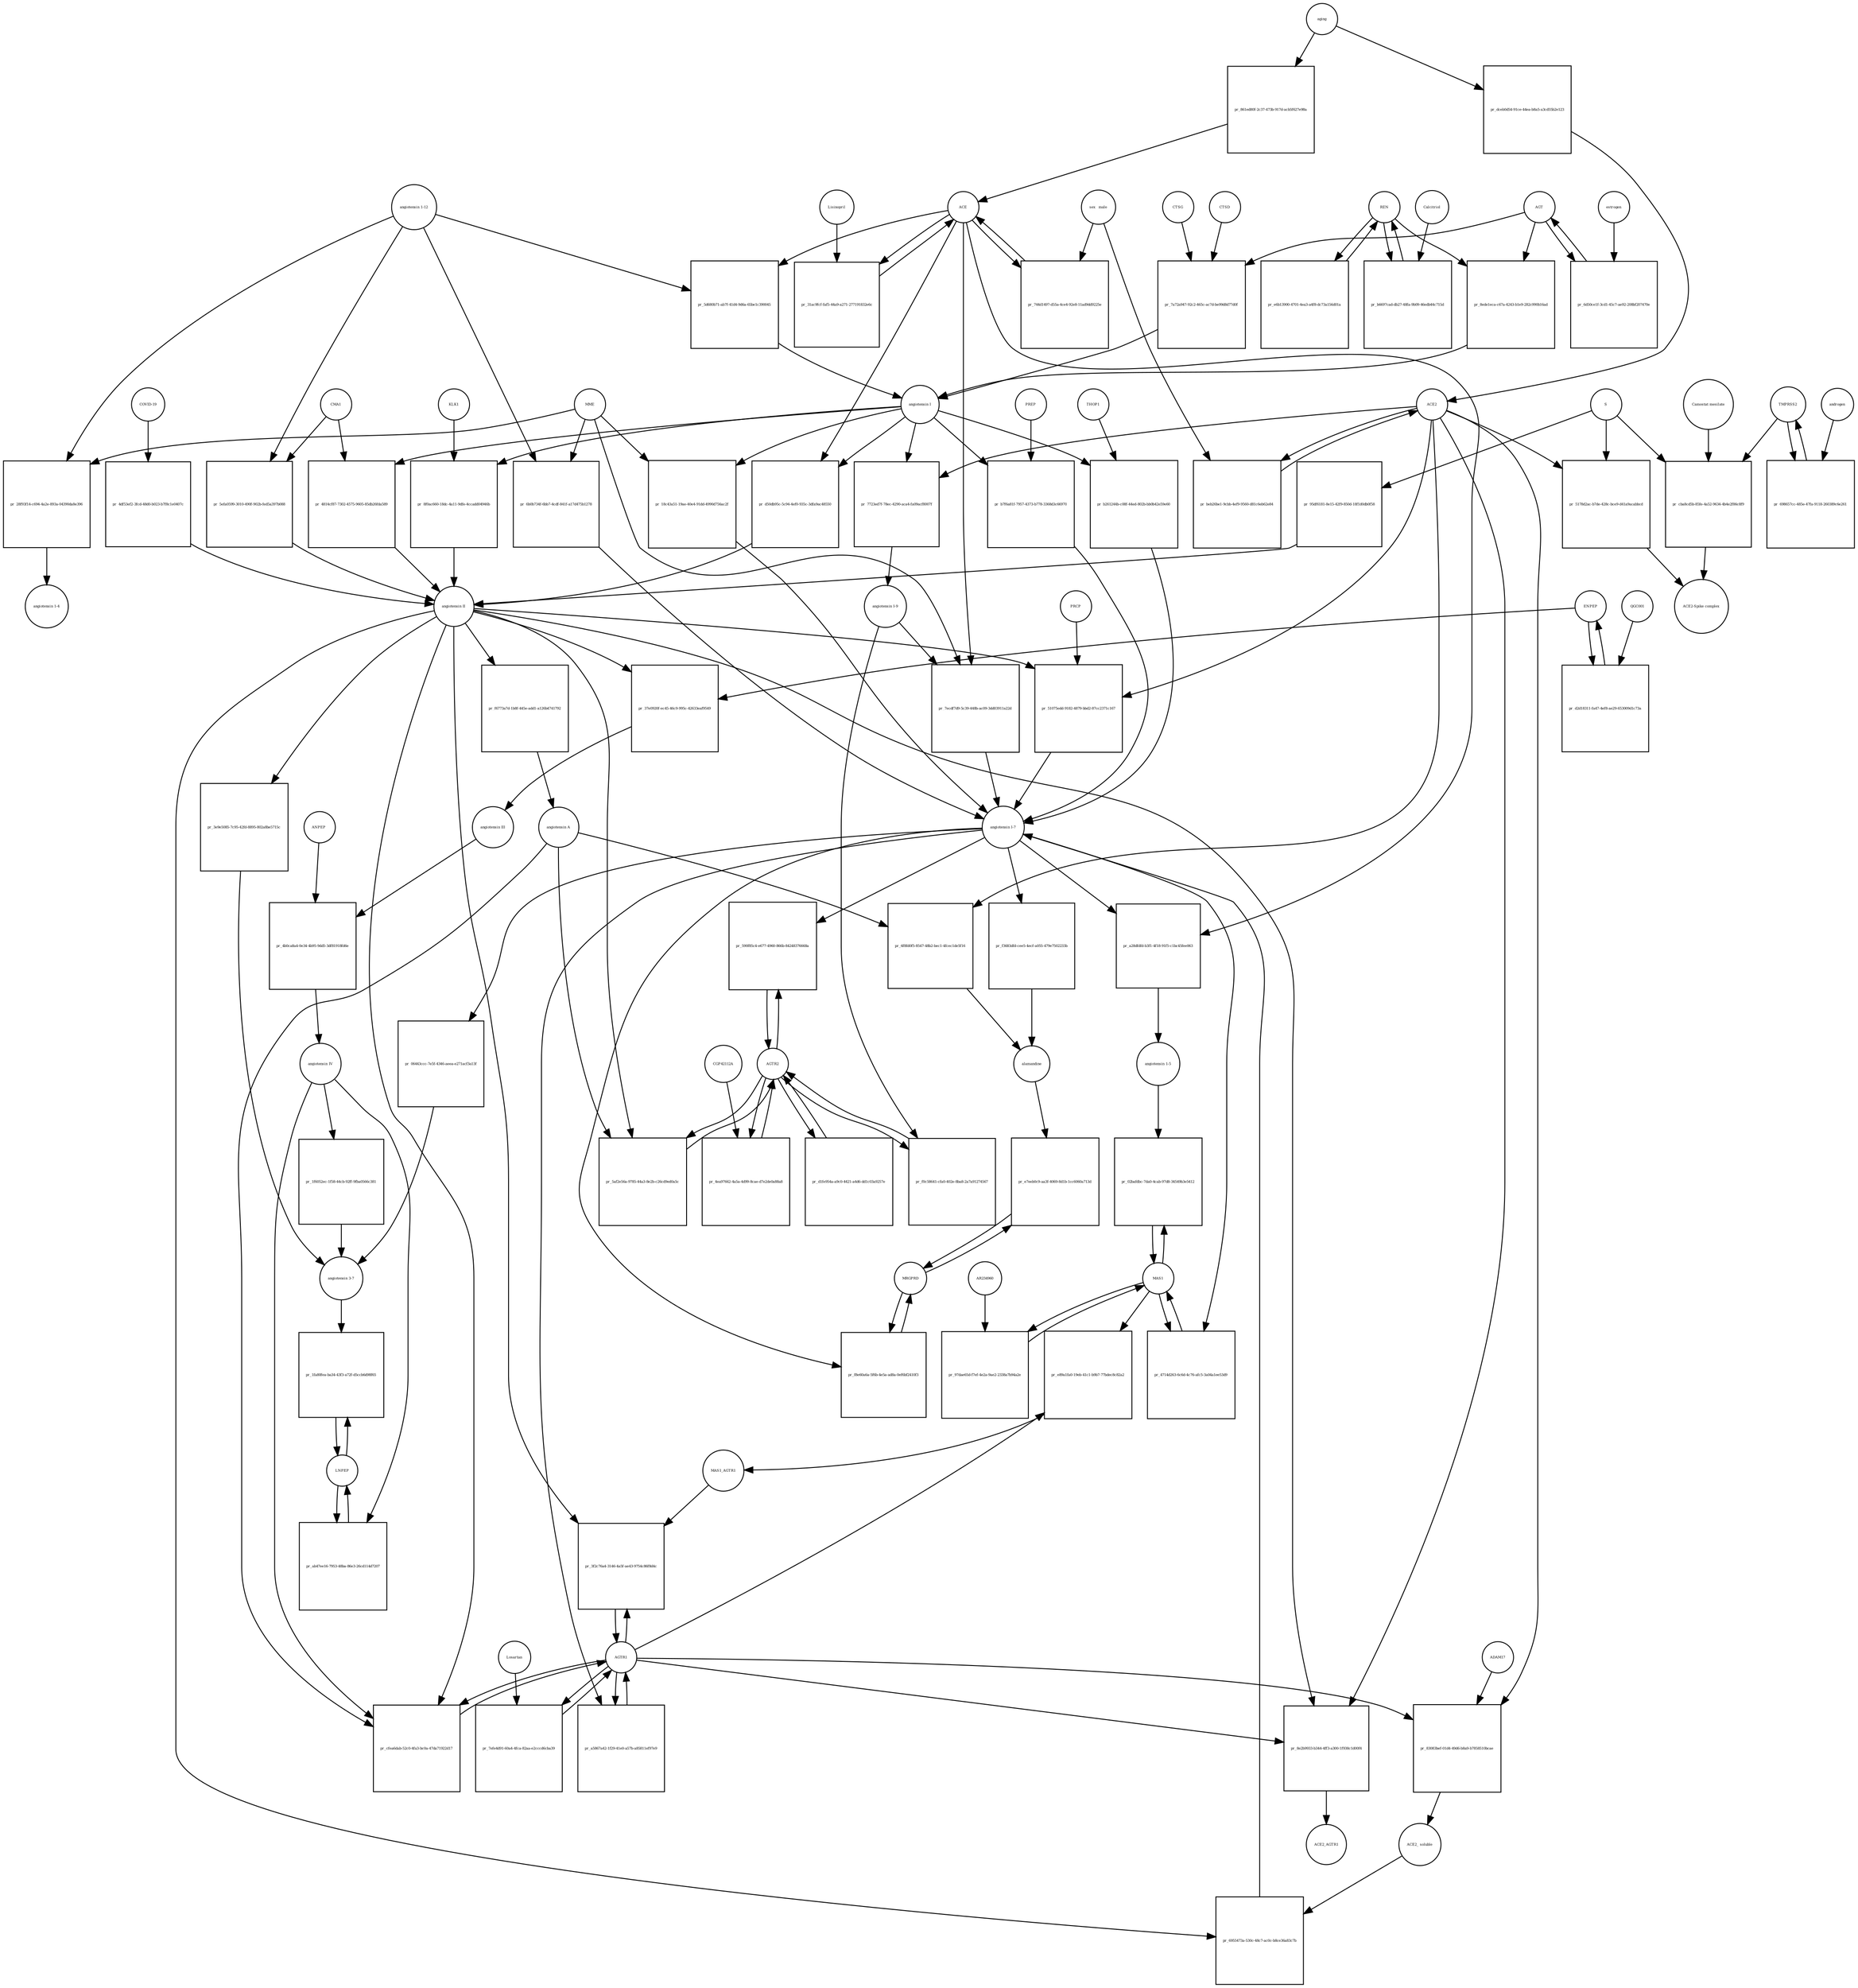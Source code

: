 strict digraph  {
"angiotensin I" [annotation="urn_miriam_obo.chebi_CHEBI%3A2718", bipartite=0, cls="simple chemical", fontsize=4, label="angiotensin I", shape=circle];
"pr_d50db95c-5c94-4ef0-935c-3dfa9ac48550" [annotation="", bipartite=1, cls=process, fontsize=4, label="pr_d50db95c-5c94-4ef0-935c-3dfa9ac48550", shape=square];
"angiotensin II" [annotation="urn_miriam_obo.chebi_CHEBI%3A2718", bipartite=0, cls="simple chemical", fontsize=4, label="angiotensin II", shape=circle];
ACE [annotation="urn_miriam_hgnc_HGNC%3A2707", bipartite=0, cls=macromolecule, fontsize=4, label=ACE, shape=circle];
"pr_7723ed7f-78ec-4290-aca4-fa09acf8007f" [annotation="", bipartite=1, cls=process, fontsize=4, label="pr_7723ed7f-78ec-4290-aca4-fa09acf8007f", shape=square];
"angiotensin I-9" [annotation="urn_miriam_obo.chebi_CHEBI%3A80128", bipartite=0, cls="simple chemical", fontsize=4, label="angiotensin I-9", shape=circle];
ACE2 [annotation="urn_miriam_hgnc_HGNC%3A13557", bipartite=0, cls=macromolecule, fontsize=4, label=ACE2, shape=circle];
"pr_7ecdf7d9-5c39-448b-ac09-3dd03911a22d" [annotation="", bipartite=1, cls=process, fontsize=4, label="pr_7ecdf7d9-5c39-448b-ac09-3dd03911a22d", shape=square];
"angiotensin I-7" [annotation="urn_miriam_obo.chebi_CHEBI%3A55438", bipartite=0, cls="simple chemical", fontsize=4, label="angiotensin I-7", shape=circle];
MME [annotation="urn_miriam_hgnc_HGNC%3A7154", bipartite=0, cls=macromolecule, fontsize=4, label=MME, shape=circle];
"pr_51075edd-9182-4879-bbd2-87cc2371c167" [annotation="", bipartite=1, cls=process, fontsize=4, label="pr_51075edd-9182-4879-bbd2-87cc2371c167", shape=square];
PRCP [annotation="urn_miriam_hgnc_HGNC%3A9344", bipartite=0, cls=macromolecule, fontsize=4, label=PRCP, shape=circle];
"pr_a28dfdfd-b3f1-4f18-91f5-c1bc45fee063" [annotation="", bipartite=1, cls=process, fontsize=4, label="pr_a28dfdfd-b3f1-4f18-91f5-c1bc45fee063", shape=square];
"angiotensin 1-5" [annotation="urn_miriam_obo.chebi_CHEBI%3A80129", bipartite=0, cls="simple chemical", fontsize=4, label="angiotensin 1-5", shape=circle];
REN [annotation="urn_miriam_hgnc_HGNC%3A9958", bipartite=0, cls=macromolecule, fontsize=4, label=REN, shape=circle];
"pr_b6697cad-db27-48fa-9b09-46edb44c715d" [annotation="", bipartite=1, cls="omitted process", fontsize=4, label="pr_b6697cad-db27-48fa-9b09-46edb44c715d", shape=square];
Calcitriol [annotation="urn_miriam_obo.chebi_CHEBI%3A17823", bipartite=0, cls="simple chemical", fontsize=4, label=Calcitriol, shape=circle];
AGT [annotation="urn_miriam_hgnc_HGNC%3A333", bipartite=0, cls=macromolecule, fontsize=4, label=AGT, shape=circle];
"pr_8ede1eca-c67a-4243-b1e9-282c990b16ad" [annotation="", bipartite=1, cls=process, fontsize=4, label="pr_8ede1eca-c67a-4243-b1e9-282c990b16ad", shape=square];
"pr_18c43a51-19ae-40e4-91dd-4990d756ac2f" [annotation="", bipartite=1, cls=process, fontsize=4, label="pr_18c43a51-19ae-40e4-91dd-4990d756ac2f", shape=square];
MAS1 [annotation="urn_miriam_hgnc_HGNC%3A6899", bipartite=0, cls=macromolecule, fontsize=4, label=MAS1, shape=circle];
"pr_02bafdbc-7da0-4cab-97d8-34549b3e5412" [annotation="", bipartite=1, cls=process, fontsize=4, label="pr_02bafdbc-7da0-4cab-97d8-34549b3e5412", shape=square];
"pr_f3683dfd-cee5-4ecf-a055-479e7502233b" [annotation="", bipartite=1, cls=process, fontsize=4, label="pr_f3683dfd-cee5-4ecf-a055-479e7502233b", shape=square];
alamandine [annotation="", bipartite=0, cls="simple chemical", fontsize=4, label=alamandine, shape=circle];
"pr_f6773a7d-1b8f-445e-add1-a126b4741792" [annotation="", bipartite=1, cls=process, fontsize=4, label="pr_f6773a7d-1b8f-445e-add1-a126b4741792", shape=square];
"angiotensin A" [annotation="urn_miriam_kegg.compound_C20970", bipartite=0, cls="simple chemical", fontsize=4, label="angiotensin A", shape=circle];
"pr_6f8fd0f5-8547-48b2-bec1-4fcec1de5f16" [annotation="", bipartite=1, cls=process, fontsize=4, label="pr_6f8fd0f5-8547-48b2-bec1-4fcec1de5f16", shape=square];
"pr_37e0920f-ec45-46c9-995c-42633eaf9549" [annotation="", bipartite=1, cls=process, fontsize=4, label="pr_37e0920f-ec45-46c9-995c-42633eaf9549", shape=square];
"angiotensin III" [annotation="urn_miriam_obo.chebi_CHEBI%3A89666", bipartite=0, cls="simple chemical", fontsize=4, label="angiotensin III", shape=circle];
ENPEP [annotation="", bipartite=0, cls=macromolecule, fontsize=4, label=ENPEP, shape=circle];
"pr_4b0ca8a4-0e34-4b95-9dd5-3df81918fd6e" [annotation="", bipartite=1, cls=process, fontsize=4, label="pr_4b0ca8a4-0e34-4b95-9dd5-3df81918fd6e", shape=square];
"angiotensin IV" [annotation="urn_miriam_pubmed_32333398|urn_miriam_obo.chebi_CHEBI%3A80127", bipartite=0, cls="simple chemical", fontsize=4, label="angiotensin IV", shape=circle];
"ANPEP " [annotation="urn_miriam_hgnc_HGNC%3A500", bipartite=0, cls=macromolecule, fontsize=4, label="ANPEP ", shape=circle];
AGTR2 [annotation="urn_miriam_hgnc_HGNC%3A338", bipartite=0, cls=macromolecule, fontsize=4, label=AGTR2, shape=circle];
"pr_4ea97662-4a5a-4d99-8cae-d7e2de0a88a8" [annotation="", bipartite=1, cls=process, fontsize=4, label="pr_4ea97662-4a5a-4d99-8cae-d7e2de0a88a8", shape=square];
CGP42112A [annotation="urn_miriam_obo.chebi_CHEBI%3A147302", bipartite=0, cls="simple chemical", fontsize=4, label=CGP42112A, shape=circle];
"pr_e6b13900-4701-4ea3-a4f8-dc73a156d01a" [annotation="", bipartite=1, cls=process, fontsize=4, label="pr_e6b13900-4701-4ea3-a4f8-dc73a156d01a", shape=square];
"pr_83083bef-01d4-49d6-b8a9-b7858510bcae" [annotation="", bipartite=1, cls=process, fontsize=4, label="pr_83083bef-01d4-49d6-b8a9-b7858510bcae", shape=square];
"ACE2_ soluble" [annotation="urn_miriam_hgnc.symbol_ACE2", bipartite=0, cls=macromolecule, fontsize=4, label="ACE2_ soluble", shape=circle];
ADAM17 [annotation="urn_miriam_hgnc_HGNC%3A195", bipartite=0, cls=macromolecule, fontsize=4, label=ADAM17, shape=circle];
AGTR1 [annotation="urn_miriam_hgnc_HGNC%3A336", bipartite=0, cls=macromolecule, fontsize=4, label=AGTR1, shape=circle];
"pr_5af2e56a-9785-44a3-8e2b-c26cd9ed0a5c" [annotation="", bipartite=1, cls=process, fontsize=4, label="pr_5af2e56a-9785-44a3-8e2b-c26cd9ed0a5c", shape=square];
"pr_dceb0d54-91ce-44ea-b8a5-a3cd55b2e123" [annotation="", bipartite=1, cls=process, fontsize=4, label="pr_dceb0d54-91ce-44ea-b8a5-a3cd55b2e123", shape=square];
aging [annotation="urn_miriam_obo.go_GO%3A0007568", bipartite=0, cls=phenotype, fontsize=4, label=aging, shape=circle];
MRGPRD [annotation="urn_miriam_hgnc_HGNC%3A29626", bipartite=0, cls=macromolecule, fontsize=4, label=MRGPRD, shape=circle];
"pr_e7eeb0c9-aa3f-4069-8d1b-1cc6060a713d" [annotation="", bipartite=1, cls=process, fontsize=4, label="pr_e7eeb0c9-aa3f-4069-8d1b-1cc6060a713d", shape=square];
"pr_6955473a-530c-48c7-ac0c-b8ce36a83c7b" [annotation="", bipartite=1, cls=process, fontsize=4, label="pr_6955473a-530c-48c7-ac0c-b8ce36a83c7b", shape=square];
"pr_861ed80f-2c37-473b-917d-acb5f627e98a" [annotation="", bipartite=1, cls=process, fontsize=4, label="pr_861ed80f-2c37-473b-917d-acb5f627e98a", shape=square];
"pr_beb26be1-9cbb-4ef9-9560-d81c6eb62e84" [annotation="", bipartite=1, cls=process, fontsize=4, label="pr_beb26be1-9cbb-4ef9-9560-d81c6eb62e84", shape=square];
"sex_ male" [annotation=urn_miriam_mesh_D008297, bipartite=0, cls=phenotype, fontsize=4, label="sex_ male", shape=circle];
"pr_95df6181-8e15-42f9-850d-18f1d0db0f58" [annotation="", bipartite=1, cls=process, fontsize=4, label="pr_95df6181-8e15-42f9-850d-18f1d0db0f58", shape=square];
S [annotation="urn_miriam_uniprot_P0DTC2|urn_miriam_uniprot_P59594", bipartite=0, cls=macromolecule, fontsize=4, label=S, shape=circle];
"pr_744d1497-d55a-4ce4-92e8-11ad9dd9225e" [annotation="", bipartite=1, cls=process, fontsize=4, label="pr_744d1497-d55a-4ce4-92e8-11ad9dd9225e", shape=square];
"pr_cfea6dab-52c0-4fa3-bc0a-47da71922d17" [annotation="", bipartite=1, cls=process, fontsize=4, label="pr_cfea6dab-52c0-4fa3-bc0a-47da71922d17", shape=square];
"pr_8e2b9933-b344-4ff3-a300-1f938c1d00f4" [annotation="", bipartite=1, cls=process, fontsize=4, label="pr_8e2b9933-b344-4ff3-a300-1f938c1d00f4", shape=square];
ACE2_AGTR1 [annotation=urn_miriam_pubmed_25225202, bipartite=0, cls=complex, fontsize=4, label=ACE2_AGTR1, shape=circle];
"pr_5178d2ac-b7de-428c-bce9-d41a9acabbcd" [annotation="", bipartite=1, cls=process, fontsize=4, label="pr_5178d2ac-b7de-428c-bce9-d41a9acabbcd", shape=square];
"ACE2-Spike complex" [annotation=urn_miriam_pubmed_32275855, bipartite=0, cls=complex, fontsize=4, label="ACE2-Spike complex", shape=circle];
"pr_4df53ef2-3fcd-48d0-b023-b7f8c1e0407c" [annotation="", bipartite=1, cls=process, fontsize=4, label="pr_4df53ef2-3fcd-48d0-b023-b7f8c1e0407c", shape=square];
"COVID-19" [annotation="urn_miriam_taxonomy_2697049|urn_miriam_mesh_C000657245", bipartite=0, cls=phenotype, fontsize=4, label="COVID-19", shape=circle];
"angiotensin 1-12" [annotation=urn_miriam_pubmed_27465904, bipartite=0, cls="simple chemical", fontsize=4, label="angiotensin 1-12", shape=circle];
"pr_5efa0599-3010-490f-902b-fed5a397b088" [annotation="", bipartite=1, cls=process, fontsize=4, label="pr_5efa0599-3010-490f-902b-fed5a397b088", shape=square];
CMA1 [annotation="urn_miriam_hgnc_HGNC%3A2097", bipartite=0, cls=macromolecule, fontsize=4, label=CMA1, shape=circle];
TMPRSS2 [annotation="urn_miriam_hgnc_HGNC%3A11876", bipartite=0, cls=macromolecule, fontsize=4, label=TMPRSS2, shape=circle];
"pr_698657cc-485e-47fa-9118-260389c6e261" [annotation="", bipartite=1, cls="omitted process", fontsize=4, label="pr_698657cc-485e-47fa-9118-260389c6e261", shape=square];
androgen [annotation="urn_miriam_obo.chebi_CHEBI%3A50113", bipartite=0, cls="simple chemical", fontsize=4, label=androgen, shape=circle];
"pr_6d50ce1f-3cd1-45c7-ae92-208bf207470e" [annotation="", bipartite=1, cls="omitted process", fontsize=4, label="pr_6d50ce1f-3cd1-45c7-ae92-208bf207470e", shape=square];
estrogen [annotation="urn_miriam_obo.chebi_CHEBI%3A50114", bipartite=0, cls="simple chemical", fontsize=4, label=estrogen, shape=circle];
"pr_28f93f14-c694-4a2e-893a-04390da8e396" [annotation="", bipartite=1, cls=process, fontsize=4, label="pr_28f93f14-c694-4a2e-893a-04390da8e396", shape=square];
"angiotensin 1-4" [annotation=urn_miriam_pubmed_22490446, bipartite=0, cls="simple chemical", fontsize=4, label="angiotensin 1-4", shape=circle];
"pr_e89a1fa0-19eb-41c1-b9b7-77bdec8c82a2" [annotation="", bipartite=1, cls=process, fontsize=4, label="pr_e89a1fa0-19eb-41c1-b9b7-77bdec8c82a2", shape=square];
MAS1_AGTR1 [annotation=urn_miriam_pubmed_15809376, bipartite=0, cls=complex, fontsize=4, label=MAS1_AGTR1, shape=circle];
"pr_3f2c76a4-3146-4a5f-ae43-9754c86f8d4c" [annotation="", bipartite=1, cls=process, fontsize=4, label="pr_3f2c76a4-3146-4a5f-ae43-9754c86f8d4c", shape=square];
"pr_31ac9fcf-faf5-44a9-a271-277191832e6c" [annotation="", bipartite=1, cls=process, fontsize=4, label="pr_31ac9fcf-faf5-44a9-a271-277191832e6c", shape=square];
Lisinopril [annotation="urn_miriam_obo.chebi_CHEBI%3A43755", bipartite=0, cls="simple chemical", fontsize=4, label=Lisinopril, shape=circle];
"pr_5d680b71-ab7f-41d4-9d6a-65be1c390045" [annotation="", bipartite=1, cls=process, fontsize=4, label="pr_5d680b71-ab7f-41d4-9d6a-65be1c390045", shape=square];
LNPEP [annotation="urn_miriam_hgnc_HGNC%3A6656", bipartite=0, cls=macromolecule, fontsize=4, label=LNPEP, shape=circle];
"pr_ab47ee16-7953-48ba-86e3-26cd114d7207" [annotation="", bipartite=1, cls=process, fontsize=4, label="pr_ab47ee16-7953-48ba-86e3-26cd114d7207", shape=square];
"pr_6b0b734f-6bb7-4cdf-841f-a17d475b1278" [annotation="", bipartite=1, cls=process, fontsize=4, label="pr_6b0b734f-6bb7-4cdf-841f-a17d475b1278", shape=square];
"pr_97dae65d-f7ef-4e2a-9ae2-2338a7b94a2e" [annotation="", bipartite=1, cls=process, fontsize=4, label="pr_97dae65d-f7ef-4e2a-9ae2-2338a7b94a2e", shape=square];
AR234960 [annotation="urn_miriam_pubchem.compound_146025955", bipartite=0, cls="simple chemical", fontsize=4, label=AR234960, shape=circle];
"pr_d2d18311-fa47-4ef8-ae29-653009d1c73a" [annotation="", bipartite=1, cls=process, fontsize=4, label="pr_d2d18311-fa47-4ef8-ae29-653009d1c73a", shape=square];
QGC001 [annotation=urn_miriam_pubmed_24337978, bipartite=0, cls="simple chemical", fontsize=4, label=QGC001, shape=circle];
"pr_7a72a947-92c2-465c-ac7d-be99d8d77d0f" [annotation="", bipartite=1, cls=process, fontsize=4, label="pr_7a72a947-92c2-465c-ac7d-be99d8d77d0f", shape=square];
CTSD [annotation="urn_miriam_hgnc_HGNC%3A2529", bipartite=0, cls=macromolecule, fontsize=4, label=CTSD, shape=circle];
CTSG [annotation="urn_miriam_hgnc_HGNC%3A2532", bipartite=0, cls=macromolecule, fontsize=4, label=CTSG, shape=circle];
"pr_4814cf87-7302-4575-9605-85db26fda589" [annotation="", bipartite=1, cls=process, fontsize=4, label="pr_4814cf87-7302-4575-9605-85db26fda589", shape=square];
"pr_8f0ac660-18dc-4a11-9dfe-4ccadd04946b" [annotation="", bipartite=1, cls=process, fontsize=4, label="pr_8f0ac660-18dc-4a11-9dfe-4ccadd04946b", shape=square];
KLK1 [annotation="urn_miriam_hgnc_HGNC%3A6357|urn_miriam_pubmed_6555043", bipartite=0, cls=macromolecule, fontsize=4, label=KLK1, shape=circle];
"pr_b261244b-c08f-44ed-802b-bb0b42e59e60" [annotation="", bipartite=1, cls=process, fontsize=4, label="pr_b261244b-c08f-44ed-802b-bb0b42e59e60", shape=square];
THOP1 [annotation="urn_miriam_hgnc_HGNC%3A11793", bipartite=0, cls=macromolecule, fontsize=4, label=THOP1, shape=circle];
"pr_b7f6a81f-7957-4373-b778-3368d3c66970" [annotation="", bipartite=1, cls=process, fontsize=4, label="pr_b7f6a81f-7957-4373-b778-3368d3c66970", shape=square];
PREP [annotation="urn_miriam_hgnc_HGNC%3A9358", bipartite=0, cls=macromolecule, fontsize=4, label=PREP, shape=circle];
"pr_7efe4d91-60a4-4fca-82aa-e2cccd6cba39" [annotation="", bipartite=1, cls=process, fontsize=4, label="pr_7efe4d91-60a4-4fca-82aa-e2cccd6cba39", shape=square];
Losartan [annotation="urn_miriam_obo.chebi_CHEBI%3A6541", bipartite=0, cls="simple chemical", fontsize=4, label=Losartan, shape=circle];
"pr_a5867a42-1f29-41e0-a57b-a85811ef97e9" [annotation="", bipartite=1, cls=process, fontsize=4, label="pr_a5867a42-1f29-41e0-a57b-a85811ef97e9", shape=square];
"pr_d1fe954a-a9c0-4421-a4d6-dd1c03a9257e" [annotation="", bipartite=1, cls=process, fontsize=4, label="pr_d1fe954a-a9c0-4421-a4d6-dd1c03a9257e", shape=square];
"pr_590f85c4-e677-4960-866b-84248376668a" [annotation="", bipartite=1, cls=process, fontsize=4, label="pr_590f85c4-e677-4960-866b-84248376668a", shape=square];
"pr_f0c58641-cfa0-402e-8ba8-2a7a91274567" [annotation="", bipartite=1, cls=process, fontsize=4, label="pr_f0c58641-cfa0-402e-8ba8-2a7a91274567", shape=square];
"pr_4714d263-6c6d-4c76-afc5-3a04a1ee53d9" [annotation="", bipartite=1, cls=process, fontsize=4, label="pr_4714d263-6c6d-4c76-afc5-3a04a1ee53d9", shape=square];
"pr_f8e60a6a-5f6b-4e5a-ad8a-0ef6bf2410f3" [annotation="", bipartite=1, cls=process, fontsize=4, label="pr_f8e60a6a-5f6b-4e5a-ad8a-0ef6bf2410f3", shape=square];
"pr_06443ccc-7e5f-4346-aeea-e271acf3a13f" [annotation="", bipartite=1, cls=process, fontsize=4, label="pr_06443ccc-7e5f-4346-aeea-e271acf3a13f", shape=square];
"angiotensin 3-7" [annotation=urn_miriam_pubmed_30934934, bipartite=0, cls="simple chemical", fontsize=4, label="angiotensin 3-7", shape=circle];
"pr_3e9e5085-7c95-42fd-8895-802a8be5715c" [annotation="", bipartite=1, cls=process, fontsize=4, label="pr_3e9e5085-7c95-42fd-8895-802a8be5715c", shape=square];
"pr_1f6052ec-1f58-44cb-92ff-9fba0566c381" [annotation="", bipartite=1, cls=process, fontsize=4, label="pr_1f6052ec-1f58-44cb-92ff-9fba0566c381", shape=square];
"pr_cba8cd5b-85fe-4a52-9634-4b4e2f86c8f9" [annotation="", bipartite=1, cls="omitted process", fontsize=4, label="pr_cba8cd5b-85fe-4a52-9634-4b4e2f86c8f9", shape=square];
"Camostat mesilate" [annotation="urn_miriam_obo.chebi_CHEBI%3A135632", bipartite=0, cls="simple chemical", fontsize=4, label="Camostat mesilate", shape=circle];
"pr_1fa80fea-ba34-43f3-a72f-d5ccb6d98f65" [annotation="", bipartite=1, cls=process, fontsize=4, label="pr_1fa80fea-ba34-43f3-a72f-d5ccb6d98f65", shape=square];
"angiotensin I" -> "pr_d50db95c-5c94-4ef0-935c-3dfa9ac48550"  [annotation="", interaction_type=consumption];
"angiotensin I" -> "pr_7723ed7f-78ec-4290-aca4-fa09acf8007f"  [annotation="", interaction_type=consumption];
"angiotensin I" -> "pr_18c43a51-19ae-40e4-91dd-4990d756ac2f"  [annotation="", interaction_type=consumption];
"angiotensin I" -> "pr_4814cf87-7302-4575-9605-85db26fda589"  [annotation="", interaction_type=consumption];
"angiotensin I" -> "pr_8f0ac660-18dc-4a11-9dfe-4ccadd04946b"  [annotation="", interaction_type=consumption];
"angiotensin I" -> "pr_b261244b-c08f-44ed-802b-bb0b42e59e60"  [annotation="", interaction_type=consumption];
"angiotensin I" -> "pr_b7f6a81f-7957-4373-b778-3368d3c66970"  [annotation="", interaction_type=consumption];
"pr_d50db95c-5c94-4ef0-935c-3dfa9ac48550" -> "angiotensin II"  [annotation="", interaction_type=production];
"angiotensin II" -> "pr_51075edd-9182-4879-bbd2-87cc2371c167"  [annotation="", interaction_type=consumption];
"angiotensin II" -> "pr_f6773a7d-1b8f-445e-add1-a126b4741792"  [annotation="", interaction_type=consumption];
"angiotensin II" -> "pr_37e0920f-ec45-46c9-995c-42633eaf9549"  [annotation="", interaction_type=consumption];
"angiotensin II" -> "pr_5af2e56a-9785-44a3-8e2b-c26cd9ed0a5c"  [annotation="urn_miriam_pubmed_17630322|urn_miriam_taxonomy_9606|urn_miriam_pubmed_17138938", interaction_type=stimulation];
"angiotensin II" -> "pr_6955473a-530c-48c7-ac0c-b8ce36a83c7b"  [annotation="", interaction_type=consumption];
"angiotensin II" -> "pr_cfea6dab-52c0-4fa3-bc0a-47da71922d17"  [annotation="urn_miriam_pubmed_17630322|urn_miriam_taxonomy_40674|urn_miriam_pubmed_26497614|urn_miriam_pubmed_32333398|urn_miriam_pubmed_17138938", interaction_type=stimulation];
"angiotensin II" -> "pr_8e2b9933-b344-4ff3-a300-1f938c1d00f4"  [annotation="urn_miriam_pubmed_25225202|urn_miriam_taxonomy_40674", interaction_type=inhibition];
"angiotensin II" -> "pr_3f2c76a4-3146-4a5f-ae43-9754c86f8d4c"  [annotation="urn_miriam_pubmed_15809376|urn_miriam_taxonomy_40674", interaction_type=stimulation];
"angiotensin II" -> "pr_3e9e5085-7c95-42fd-8895-802a8be5715c"  [annotation="", interaction_type=consumption];
ACE -> "pr_d50db95c-5c94-4ef0-935c-3dfa9ac48550"  [annotation="urn_miriam_taxonomy_9606|urn_miriam_pubmed_190881|urn_miriam_pubmed_10969042", interaction_type=catalysis];
ACE -> "pr_7ecdf7d9-5c39-448b-ac09-3dd03911a22d"  [annotation="urn_miriam_pubmed_15283675|urn_miriam_taxonomy_9606", interaction_type=catalysis];
ACE -> "pr_a28dfdfd-b3f1-4f18-91f5-c1bc45fee063"  [annotation="urn_miriam_pubmed_10969042|urn_miriam_taxonomy_9606", interaction_type=catalysis];
ACE -> "pr_744d1497-d55a-4ce4-92e8-11ad9dd9225e"  [annotation="", interaction_type=consumption];
ACE -> "pr_31ac9fcf-faf5-44a9-a271-277191832e6c"  [annotation="", interaction_type=consumption];
ACE -> "pr_5d680b71-ab7f-41d4-9d6a-65be1c390045"  [annotation="urn_miriam_pubmed_22490446|urn_miriam_taxonomy_10116", interaction_type=catalysis];
"pr_7723ed7f-78ec-4290-aca4-fa09acf8007f" -> "angiotensin I-9"  [annotation="", interaction_type=production];
"angiotensin I-9" -> "pr_7ecdf7d9-5c39-448b-ac09-3dd03911a22d"  [annotation="", interaction_type=consumption];
"angiotensin I-9" -> "pr_f0c58641-cfa0-402e-8ba8-2a7a91274567"  [annotation="urn_miriam_pubmed_30048754|urn_miriam_taxonomy_10116", interaction_type=stimulation];
ACE2 -> "pr_7723ed7f-78ec-4290-aca4-fa09acf8007f"  [annotation="urn_miriam_pubmed_10969042|urn_miriam_taxonomy_9606", interaction_type=catalysis];
ACE2 -> "pr_51075edd-9182-4879-bbd2-87cc2371c167"  [annotation="urn_miriam_taxonomy_10090|urn_miriam_pubmed_23392115", interaction_type=catalysis];
ACE2 -> "pr_6f8fd0f5-8547-48b2-bec1-4fcec1de5f16"  [annotation="urn_miriam_pubmed_23446738|urn_miriam_taxonomy_9606", interaction_type=catalysis];
ACE2 -> "pr_83083bef-01d4-49d6-b8a9-b7858510bcae"  [annotation="", interaction_type=consumption];
ACE2 -> "pr_beb26be1-9cbb-4ef9-9560-d81c6eb62e84"  [annotation="", interaction_type=consumption];
ACE2 -> "pr_8e2b9933-b344-4ff3-a300-1f938c1d00f4"  [annotation="", interaction_type=consumption];
ACE2 -> "pr_5178d2ac-b7de-428c-bce9-d41a9acabbcd"  [annotation="", interaction_type=consumption];
"pr_7ecdf7d9-5c39-448b-ac09-3dd03911a22d" -> "angiotensin I-7"  [annotation="", interaction_type=production];
"angiotensin I-7" -> "pr_a28dfdfd-b3f1-4f18-91f5-c1bc45fee063"  [annotation="", interaction_type=consumption];
"angiotensin I-7" -> "pr_f3683dfd-cee5-4ecf-a055-479e7502233b"  [annotation="", interaction_type=consumption];
"angiotensin I-7" -> "pr_a5867a42-1f29-41e0-a57b-a85811ef97e9"  [annotation="urn_miriam_pubmed_29928987|urn_miriam_taxonomy_9606", interaction_type=inhibition];
"angiotensin I-7" -> "pr_590f85c4-e677-4960-866b-84248376668a"  [annotation="urn_miriam_pubmed_15767466|urn_miriam_taxonomy_10116", interaction_type=stimulation];
"angiotensin I-7" -> "pr_4714d263-6c6d-4c76-afc5-3a04a1ee53d9"  [annotation="urn_miriam_pubmed_27217404|urn_miriam_taxonomy_9606", interaction_type=stimulation];
"angiotensin I-7" -> "pr_f8e60a6a-5f6b-4e5a-ad8a-0ef6bf2410f3"  [annotation="urn_miriam_pubmed_27217404|urn_miriam_taxonomy_9606", interaction_type=stimulation];
"angiotensin I-7" -> "pr_06443ccc-7e5f-4346-aeea-e271acf3a13f"  [annotation="", interaction_type=consumption];
MME -> "pr_7ecdf7d9-5c39-448b-ac09-3dd03911a22d"  [annotation="urn_miriam_pubmed_15283675|urn_miriam_taxonomy_9606", interaction_type=catalysis];
MME -> "pr_18c43a51-19ae-40e4-91dd-4990d756ac2f"  [annotation="urn_miriam_taxonomy_9606|urn_miriam_pubmed_15283675", interaction_type=catalysis];
MME -> "pr_28f93f14-c694-4a2e-893a-04390da8e396"  [annotation="urn_miriam_pubmed_22490446|urn_miriam_taxonomy_10116", interaction_type=catalysis];
MME -> "pr_6b0b734f-6bb7-4cdf-841f-a17d475b1278"  [annotation="urn_miriam_pubmed_22490446|urn_miriam_taxonomy_10116", interaction_type=catalysis];
"pr_51075edd-9182-4879-bbd2-87cc2371c167" -> "angiotensin I-7"  [annotation="", interaction_type=production];
PRCP -> "pr_51075edd-9182-4879-bbd2-87cc2371c167"  [annotation="urn_miriam_taxonomy_10090|urn_miriam_pubmed_23392115", interaction_type=catalysis];
"pr_a28dfdfd-b3f1-4f18-91f5-c1bc45fee063" -> "angiotensin 1-5"  [annotation="", interaction_type=production];
"angiotensin 1-5" -> "pr_02bafdbc-7da0-4cab-97d8-34549b3e5412"  [annotation="urn_miriam_pubmed_27660028|urn_miriam_taxonomy_10116|urn_miriam_taxonomy_9606|urn_miriam_pubmed_27217404", interaction_type=stimulation];
REN -> "pr_b6697cad-db27-48fa-9b09-46edb44c715d"  [annotation="", interaction_type=consumption];
REN -> "pr_8ede1eca-c67a-4243-b1e9-282c990b16ad"  [annotation="urn_miriam_pubmed_10585461|urn_miriam_pubmed_30934934|urn_miriam_pubmed_6172448|urn_miriam_taxonomy_9606", interaction_type=catalysis];
REN -> "pr_e6b13900-4701-4ea3-a4f8-dc73a156d01a"  [annotation="", interaction_type=consumption];
"pr_b6697cad-db27-48fa-9b09-46edb44c715d" -> REN  [annotation="", interaction_type=production];
Calcitriol -> "pr_b6697cad-db27-48fa-9b09-46edb44c715d"  [annotation="", interaction_type=inhibition];
AGT -> "pr_8ede1eca-c67a-4243-b1e9-282c990b16ad"  [annotation="", interaction_type=consumption];
AGT -> "pr_6d50ce1f-3cd1-45c7-ae92-208bf207470e"  [annotation="", interaction_type=consumption];
AGT -> "pr_7a72a947-92c2-465c-ac7d-be99d8d77d0f"  [annotation="", interaction_type=consumption];
"pr_8ede1eca-c67a-4243-b1e9-282c990b16ad" -> "angiotensin I"  [annotation="", interaction_type=production];
"pr_18c43a51-19ae-40e4-91dd-4990d756ac2f" -> "angiotensin I-7"  [annotation="", interaction_type=production];
MAS1 -> "pr_02bafdbc-7da0-4cab-97d8-34549b3e5412"  [annotation="", interaction_type=consumption];
MAS1 -> "pr_e89a1fa0-19eb-41c1-b9b7-77bdec8c82a2"  [annotation="", interaction_type=consumption];
MAS1 -> "pr_97dae65d-f7ef-4e2a-9ae2-2338a7b94a2e"  [annotation="", interaction_type=consumption];
MAS1 -> "pr_4714d263-6c6d-4c76-afc5-3a04a1ee53d9"  [annotation="", interaction_type=consumption];
"pr_02bafdbc-7da0-4cab-97d8-34549b3e5412" -> MAS1  [annotation="", interaction_type=production];
"pr_f3683dfd-cee5-4ecf-a055-479e7502233b" -> alamandine  [annotation="", interaction_type=production];
alamandine -> "pr_e7eeb0c9-aa3f-4069-8d1b-1cc6060a713d"  [annotation="urn_miriam_pubmed_23446738|urn_miriam_taxonomy_9606", interaction_type=stimulation];
"pr_f6773a7d-1b8f-445e-add1-a126b4741792" -> "angiotensin A"  [annotation="", interaction_type=production];
"angiotensin A" -> "pr_6f8fd0f5-8547-48b2-bec1-4fcec1de5f16"  [annotation="", interaction_type=consumption];
"angiotensin A" -> "pr_5af2e56a-9785-44a3-8e2b-c26cd9ed0a5c"  [annotation="urn_miriam_pubmed_17630322|urn_miriam_taxonomy_9606|urn_miriam_pubmed_17138938", interaction_type=stimulation];
"angiotensin A" -> "pr_cfea6dab-52c0-4fa3-bc0a-47da71922d17"  [annotation="urn_miriam_pubmed_17630322|urn_miriam_taxonomy_40674|urn_miriam_pubmed_26497614|urn_miriam_pubmed_32333398|urn_miriam_pubmed_17138938", interaction_type=stimulation];
"pr_6f8fd0f5-8547-48b2-bec1-4fcec1de5f16" -> alamandine  [annotation="", interaction_type=production];
"pr_37e0920f-ec45-46c9-995c-42633eaf9549" -> "angiotensin III"  [annotation="", interaction_type=production];
"angiotensin III" -> "pr_4b0ca8a4-0e34-4b95-9dd5-3df81918fd6e"  [annotation="", interaction_type=consumption];
ENPEP -> "pr_37e0920f-ec45-46c9-995c-42633eaf9549"  [annotation="urn_miriam_pubmed_8876246|urn_miriam_taxonomy_10090", interaction_type=catalysis];
ENPEP -> "pr_d2d18311-fa47-4ef8-ae29-653009d1c73a"  [annotation="", interaction_type=consumption];
"pr_4b0ca8a4-0e34-4b95-9dd5-3df81918fd6e" -> "angiotensin IV"  [annotation="", interaction_type=production];
"angiotensin IV" -> "pr_cfea6dab-52c0-4fa3-bc0a-47da71922d17"  [annotation="urn_miriam_pubmed_17630322|urn_miriam_taxonomy_40674|urn_miriam_pubmed_26497614|urn_miriam_pubmed_32333398|urn_miriam_pubmed_17138938", interaction_type=stimulation];
"angiotensin IV" -> "pr_ab47ee16-7953-48ba-86e3-26cd114d7207"  [annotation="urn_miriam_pubmed_11707427|urn_miriam_taxonomy_10090", interaction_type=stimulation];
"angiotensin IV" -> "pr_1f6052ec-1f58-44cb-92ff-9fba0566c381"  [annotation="", interaction_type=consumption];
"ANPEP " -> "pr_4b0ca8a4-0e34-4b95-9dd5-3df81918fd6e"  [annotation="urn_miriam_pubmed_8876246|urn_miriam_taxonomy_10090", interaction_type=catalysis];
AGTR2 -> "pr_4ea97662-4a5a-4d99-8cae-d7e2de0a88a8"  [annotation="", interaction_type=consumption];
AGTR2 -> "pr_5af2e56a-9785-44a3-8e2b-c26cd9ed0a5c"  [annotation="", interaction_type=consumption];
AGTR2 -> "pr_d1fe954a-a9c0-4421-a4d6-dd1c03a9257e"  [annotation="", interaction_type=consumption];
AGTR2 -> "pr_590f85c4-e677-4960-866b-84248376668a"  [annotation="", interaction_type=consumption];
AGTR2 -> "pr_f0c58641-cfa0-402e-8ba8-2a7a91274567"  [annotation="", interaction_type=consumption];
"pr_4ea97662-4a5a-4d99-8cae-d7e2de0a88a8" -> AGTR2  [annotation="", interaction_type=production];
CGP42112A -> "pr_4ea97662-4a5a-4d99-8cae-d7e2de0a88a8"  [annotation=urn_miriam_pubmed_25014541, interaction_type=stimulation];
"pr_e6b13900-4701-4ea3-a4f8-dc73a156d01a" -> REN  [annotation="", interaction_type=production];
"pr_83083bef-01d4-49d6-b8a9-b7858510bcae" -> "ACE2_ soluble"  [annotation="", interaction_type=production];
"ACE2_ soluble" -> "pr_6955473a-530c-48c7-ac0c-b8ce36a83c7b"  [annotation="urn_miriam_pubmed_28512108|urn_miriam_taxonomy_9606", interaction_type=stimulation];
ADAM17 -> "pr_83083bef-01d4-49d6-b8a9-b7858510bcae"  [annotation="urn_miriam_pubmed_24227843|urn_miriam_taxonomy_9606|urn_miriam_pubmed_32333398|urn_miriam_pubmed_28512108", interaction_type=catalysis];
AGTR1 -> "pr_83083bef-01d4-49d6-b8a9-b7858510bcae"  [annotation="urn_miriam_pubmed_24227843|urn_miriam_taxonomy_9606|urn_miriam_pubmed_32333398|urn_miriam_pubmed_28512108", interaction_type=stimulation];
AGTR1 -> "pr_cfea6dab-52c0-4fa3-bc0a-47da71922d17"  [annotation="", interaction_type=consumption];
AGTR1 -> "pr_8e2b9933-b344-4ff3-a300-1f938c1d00f4"  [annotation="", interaction_type=consumption];
AGTR1 -> "pr_e89a1fa0-19eb-41c1-b9b7-77bdec8c82a2"  [annotation="", interaction_type=consumption];
AGTR1 -> "pr_3f2c76a4-3146-4a5f-ae43-9754c86f8d4c"  [annotation="", interaction_type=consumption];
AGTR1 -> "pr_7efe4d91-60a4-4fca-82aa-e2cccd6cba39"  [annotation="", interaction_type=consumption];
AGTR1 -> "pr_a5867a42-1f29-41e0-a57b-a85811ef97e9"  [annotation="", interaction_type=consumption];
"pr_5af2e56a-9785-44a3-8e2b-c26cd9ed0a5c" -> AGTR2  [annotation="", interaction_type=production];
"pr_dceb0d54-91ce-44ea-b8a5-a3cd55b2e123" -> ACE2  [annotation="", interaction_type=production];
aging -> "pr_dceb0d54-91ce-44ea-b8a5-a3cd55b2e123"  [annotation="urn_miriam_pubmed_20689271|urn_miriam_taxonomy_10116", interaction_type=inhibition];
aging -> "pr_861ed80f-2c37-473b-917d-acb5f627e98a"  [annotation="urn_miriam_pubmed_20689271|urn_miriam_taxonomy_10116", interaction_type=stimulation];
MRGPRD -> "pr_e7eeb0c9-aa3f-4069-8d1b-1cc6060a713d"  [annotation="", interaction_type=consumption];
MRGPRD -> "pr_f8e60a6a-5f6b-4e5a-ad8a-0ef6bf2410f3"  [annotation="", interaction_type=consumption];
"pr_e7eeb0c9-aa3f-4069-8d1b-1cc6060a713d" -> MRGPRD  [annotation="", interaction_type=production];
"pr_6955473a-530c-48c7-ac0c-b8ce36a83c7b" -> "angiotensin I-7"  [annotation="", interaction_type=production];
"pr_861ed80f-2c37-473b-917d-acb5f627e98a" -> ACE  [annotation="", interaction_type=production];
"pr_beb26be1-9cbb-4ef9-9560-d81c6eb62e84" -> ACE2  [annotation="", interaction_type=production];
"sex_ male" -> "pr_beb26be1-9cbb-4ef9-9560-d81c6eb62e84"  [annotation="urn_miriam_pubmed_26171856|urn_miriam_taxonomy_10116", interaction_type=stimulation];
"sex_ male" -> "pr_744d1497-d55a-4ce4-92e8-11ad9dd9225e"  [annotation="urn_miriam_pubmed_26171856|urn_miriam_taxonomy_10116", interaction_type=stimulation];
"pr_95df6181-8e15-42f9-850d-18f1d0db0f58" -> "angiotensin II"  [annotation="", interaction_type=production];
S -> "pr_95df6181-8e15-42f9-850d-18f1d0db0f58"  [annotation="urn_miriam_pubmed_16007097|urn_miriam_taxonomy_10090", interaction_type=stimulation];
S -> "pr_5178d2ac-b7de-428c-bce9-d41a9acabbcd"  [annotation="", interaction_type=consumption];
S -> "pr_cba8cd5b-85fe-4a52-9634-4b4e2f86c8f9"  [annotation="", interaction_type=consumption];
"pr_744d1497-d55a-4ce4-92e8-11ad9dd9225e" -> ACE  [annotation="", interaction_type=production];
"pr_cfea6dab-52c0-4fa3-bc0a-47da71922d17" -> AGTR1  [annotation="", interaction_type=production];
"pr_8e2b9933-b344-4ff3-a300-1f938c1d00f4" -> ACE2_AGTR1  [annotation="", interaction_type=production];
"pr_5178d2ac-b7de-428c-bce9-d41a9acabbcd" -> "ACE2-Spike complex"  [annotation="", interaction_type=production];
"pr_4df53ef2-3fcd-48d0-b023-b7f8c1e0407c" -> "angiotensin II"  [annotation="", interaction_type=production];
"COVID-19" -> "pr_4df53ef2-3fcd-48d0-b023-b7f8c1e0407c"  [annotation="urn_miriam_pubmed_32048163|urn_miriam_taxonomy_9606", interaction_type=stimulation];
"angiotensin 1-12" -> "pr_5efa0599-3010-490f-902b-fed5a397b088"  [annotation="", interaction_type=consumption];
"angiotensin 1-12" -> "pr_28f93f14-c694-4a2e-893a-04390da8e396"  [annotation="", interaction_type=consumption];
"angiotensin 1-12" -> "pr_5d680b71-ab7f-41d4-9d6a-65be1c390045"  [annotation="", interaction_type=consumption];
"angiotensin 1-12" -> "pr_6b0b734f-6bb7-4cdf-841f-a17d475b1278"  [annotation="", interaction_type=consumption];
"pr_5efa0599-3010-490f-902b-fed5a397b088" -> "angiotensin II"  [annotation="", interaction_type=production];
CMA1 -> "pr_5efa0599-3010-490f-902b-fed5a397b088"  [annotation="urn_miriam_pubmed_22180785|urn_miriam_taxonomy_9606", interaction_type=catalysis];
CMA1 -> "pr_4814cf87-7302-4575-9605-85db26fda589"  [annotation="urn_miriam_pubmed_2266130|urn_miriam_taxonomy_9606", interaction_type=catalysis];
TMPRSS2 -> "pr_698657cc-485e-47fa-9118-260389c6e261"  [annotation="", interaction_type=consumption];
TMPRSS2 -> "pr_cba8cd5b-85fe-4a52-9634-4b4e2f86c8f9"  [annotation="urn_miriam_pubmed_32142651|urn_miriam_taxonomy_9606", interaction_type=stimulation];
"pr_698657cc-485e-47fa-9118-260389c6e261" -> TMPRSS2  [annotation="", interaction_type=production];
androgen -> "pr_698657cc-485e-47fa-9118-260389c6e261"  [annotation="urn_miriam_pubmed_10485450|urn_miriam_taxonomy_9606", interaction_type=stimulation];
"pr_6d50ce1f-3cd1-45c7-ae92-208bf207470e" -> AGT  [annotation="", interaction_type=production];
estrogen -> "pr_6d50ce1f-3cd1-45c7-ae92-208bf207470e"  [annotation=urn_miriam_pubmed_30934934, interaction_type=stimulation];
"pr_28f93f14-c694-4a2e-893a-04390da8e396" -> "angiotensin 1-4"  [annotation="", interaction_type=production];
"pr_e89a1fa0-19eb-41c1-b9b7-77bdec8c82a2" -> MAS1_AGTR1  [annotation="", interaction_type=production];
MAS1_AGTR1 -> "pr_3f2c76a4-3146-4a5f-ae43-9754c86f8d4c"  [annotation="urn_miriam_pubmed_15809376|urn_miriam_taxonomy_40674", interaction_type=inhibition];
"pr_3f2c76a4-3146-4a5f-ae43-9754c86f8d4c" -> AGTR1  [annotation="", interaction_type=production];
"pr_31ac9fcf-faf5-44a9-a271-277191832e6c" -> ACE  [annotation="", interaction_type=production];
Lisinopril -> "pr_31ac9fcf-faf5-44a9-a271-277191832e6c"  [annotation=urn_miriam_pubmed_2550696, interaction_type=inhibition];
"pr_5d680b71-ab7f-41d4-9d6a-65be1c390045" -> "angiotensin I"  [annotation="", interaction_type=production];
LNPEP -> "pr_ab47ee16-7953-48ba-86e3-26cd114d7207"  [annotation="", interaction_type=consumption];
LNPEP -> "pr_1fa80fea-ba34-43f3-a72f-d5ccb6d98f65"  [annotation="", interaction_type=consumption];
"pr_ab47ee16-7953-48ba-86e3-26cd114d7207" -> LNPEP  [annotation="", interaction_type=production];
"pr_6b0b734f-6bb7-4cdf-841f-a17d475b1278" -> "angiotensin I-7"  [annotation="", interaction_type=production];
"pr_97dae65d-f7ef-4e2a-9ae2-2338a7b94a2e" -> MAS1  [annotation="", interaction_type=production];
AR234960 -> "pr_97dae65d-f7ef-4e2a-9ae2-2338a7b94a2e"  [annotation=urn_miriam_pubmed_29287092, interaction_type=stimulation];
"pr_d2d18311-fa47-4ef8-ae29-653009d1c73a" -> ENPEP  [annotation="", interaction_type=production];
QGC001 -> "pr_d2d18311-fa47-4ef8-ae29-653009d1c73a"  [annotation="", interaction_type=inhibition];
"pr_7a72a947-92c2-465c-ac7d-be99d8d77d0f" -> "angiotensin I"  [annotation="", interaction_type=production];
CTSD -> "pr_7a72a947-92c2-465c-ac7d-be99d8d77d0f"  [annotation="urn_miriam_pubmed_6172448|urn_miriam_taxonomy_9606", interaction_type=catalysis];
CTSG -> "pr_7a72a947-92c2-465c-ac7d-be99d8d77d0f"  [annotation="urn_miriam_pubmed_6172448|urn_miriam_taxonomy_9606", interaction_type=catalysis];
"pr_4814cf87-7302-4575-9605-85db26fda589" -> "angiotensin II"  [annotation="", interaction_type=production];
"pr_8f0ac660-18dc-4a11-9dfe-4ccadd04946b" -> "angiotensin II"  [annotation="", interaction_type=production];
KLK1 -> "pr_8f0ac660-18dc-4a11-9dfe-4ccadd04946b"  [annotation="urn_miriam_taxonomy_9823|urn_miriam_pubmed_6555043", interaction_type=catalysis];
"pr_b261244b-c08f-44ed-802b-bb0b42e59e60" -> "angiotensin I-7"  [annotation="", interaction_type=production];
THOP1 -> "pr_b261244b-c08f-44ed-802b-bb0b42e59e60"  [annotation="urn_miriam_pubmed_24041943|urn_miriam_taxonomy_10116", interaction_type=catalysis];
"pr_b7f6a81f-7957-4373-b778-3368d3c66970" -> "angiotensin I-7"  [annotation="", interaction_type=production];
PREP -> "pr_b7f6a81f-7957-4373-b778-3368d3c66970"  [annotation="urn_miriam_pubmed_23463883|urn_miriam_taxonomy_40674", interaction_type=catalysis];
"pr_7efe4d91-60a4-4fca-82aa-e2cccd6cba39" -> AGTR1  [annotation="", interaction_type=production];
Losartan -> "pr_7efe4d91-60a4-4fca-82aa-e2cccd6cba39"  [annotation="urn_miriam_pubmed_24530803|urn_miriam_taxonomy_8355", interaction_type=inhibition];
"pr_a5867a42-1f29-41e0-a57b-a85811ef97e9" -> AGTR1  [annotation="", interaction_type=production];
"pr_d1fe954a-a9c0-4421-a4d6-dd1c03a9257e" -> AGTR2  [annotation="", interaction_type=production];
"pr_590f85c4-e677-4960-866b-84248376668a" -> AGTR2  [annotation="", interaction_type=production];
"pr_f0c58641-cfa0-402e-8ba8-2a7a91274567" -> AGTR2  [annotation="", interaction_type=production];
"pr_4714d263-6c6d-4c76-afc5-3a04a1ee53d9" -> MAS1  [annotation="", interaction_type=production];
"pr_f8e60a6a-5f6b-4e5a-ad8a-0ef6bf2410f3" -> MRGPRD  [annotation="", interaction_type=production];
"pr_06443ccc-7e5f-4346-aeea-e271acf3a13f" -> "angiotensin 3-7"  [annotation="", interaction_type=production];
"angiotensin 3-7" -> "pr_1fa80fea-ba34-43f3-a72f-d5ccb6d98f65"  [annotation=urn_miriam_pubmed_30934934, interaction_type=stimulation];
"pr_3e9e5085-7c95-42fd-8895-802a8be5715c" -> "angiotensin 3-7"  [annotation="", interaction_type=production];
"pr_1f6052ec-1f58-44cb-92ff-9fba0566c381" -> "angiotensin 3-7"  [annotation="", interaction_type=production];
"pr_cba8cd5b-85fe-4a52-9634-4b4e2f86c8f9" -> "ACE2-Spike complex"  [annotation="", interaction_type=production];
"Camostat mesilate" -> "pr_cba8cd5b-85fe-4a52-9634-4b4e2f86c8f9"  [annotation="urn_miriam_pubmed_32142651|urn_miriam_taxonomy_9606", interaction_type=inhibition];
"pr_1fa80fea-ba34-43f3-a72f-d5ccb6d98f65" -> LNPEP  [annotation="", interaction_type=production];
}
